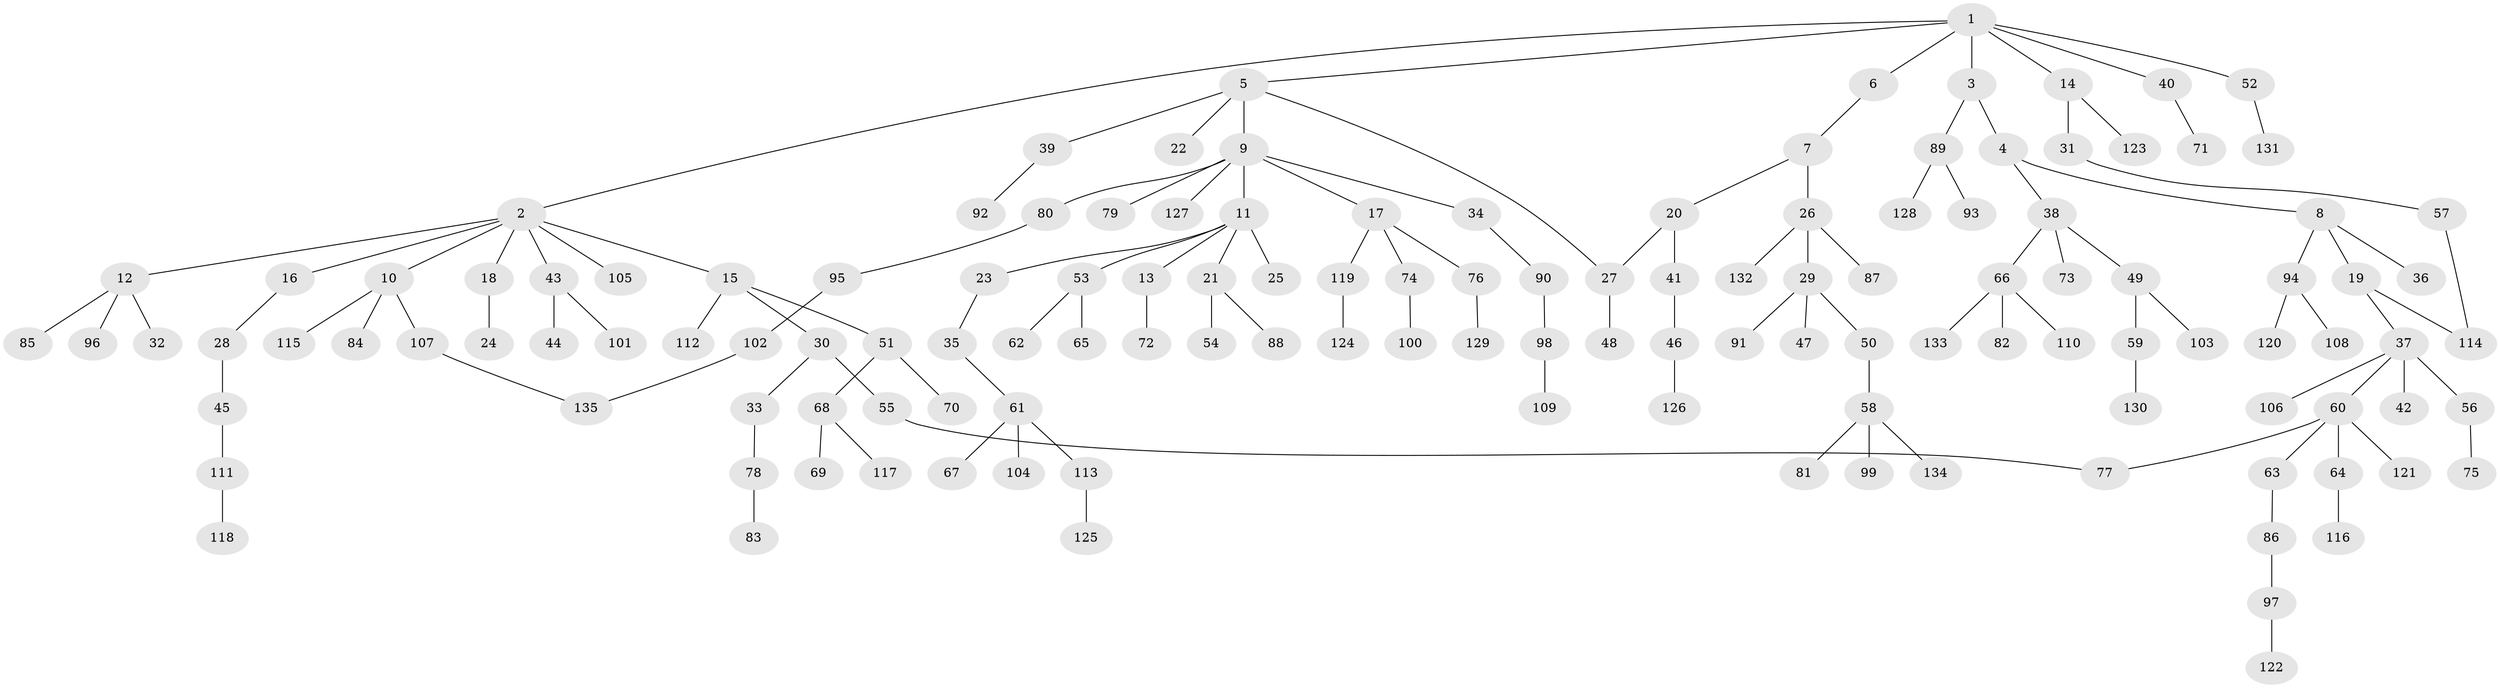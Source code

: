 // coarse degree distribution, {7: 0.010638297872340425, 10: 0.010638297872340425, 3: 0.0851063829787234, 5: 0.031914893617021274, 6: 0.031914893617021274, 4: 0.0425531914893617, 9: 0.010638297872340425, 2: 0.23404255319148937, 1: 0.5425531914893617}
// Generated by graph-tools (version 1.1) at 2025/23/03/03/25 07:23:31]
// undirected, 135 vertices, 138 edges
graph export_dot {
graph [start="1"]
  node [color=gray90,style=filled];
  1;
  2;
  3;
  4;
  5;
  6;
  7;
  8;
  9;
  10;
  11;
  12;
  13;
  14;
  15;
  16;
  17;
  18;
  19;
  20;
  21;
  22;
  23;
  24;
  25;
  26;
  27;
  28;
  29;
  30;
  31;
  32;
  33;
  34;
  35;
  36;
  37;
  38;
  39;
  40;
  41;
  42;
  43;
  44;
  45;
  46;
  47;
  48;
  49;
  50;
  51;
  52;
  53;
  54;
  55;
  56;
  57;
  58;
  59;
  60;
  61;
  62;
  63;
  64;
  65;
  66;
  67;
  68;
  69;
  70;
  71;
  72;
  73;
  74;
  75;
  76;
  77;
  78;
  79;
  80;
  81;
  82;
  83;
  84;
  85;
  86;
  87;
  88;
  89;
  90;
  91;
  92;
  93;
  94;
  95;
  96;
  97;
  98;
  99;
  100;
  101;
  102;
  103;
  104;
  105;
  106;
  107;
  108;
  109;
  110;
  111;
  112;
  113;
  114;
  115;
  116;
  117;
  118;
  119;
  120;
  121;
  122;
  123;
  124;
  125;
  126;
  127;
  128;
  129;
  130;
  131;
  132;
  133;
  134;
  135;
  1 -- 2;
  1 -- 3;
  1 -- 5;
  1 -- 6;
  1 -- 14;
  1 -- 40;
  1 -- 52;
  2 -- 10;
  2 -- 12;
  2 -- 15;
  2 -- 16;
  2 -- 18;
  2 -- 43;
  2 -- 105;
  3 -- 4;
  3 -- 89;
  4 -- 8;
  4 -- 38;
  5 -- 9;
  5 -- 22;
  5 -- 27;
  5 -- 39;
  6 -- 7;
  7 -- 20;
  7 -- 26;
  8 -- 19;
  8 -- 36;
  8 -- 94;
  9 -- 11;
  9 -- 17;
  9 -- 34;
  9 -- 79;
  9 -- 80;
  9 -- 127;
  10 -- 84;
  10 -- 107;
  10 -- 115;
  11 -- 13;
  11 -- 21;
  11 -- 23;
  11 -- 25;
  11 -- 53;
  12 -- 32;
  12 -- 85;
  12 -- 96;
  13 -- 72;
  14 -- 31;
  14 -- 123;
  15 -- 30;
  15 -- 51;
  15 -- 112;
  16 -- 28;
  17 -- 74;
  17 -- 76;
  17 -- 119;
  18 -- 24;
  19 -- 37;
  19 -- 114;
  20 -- 41;
  20 -- 27;
  21 -- 54;
  21 -- 88;
  23 -- 35;
  26 -- 29;
  26 -- 87;
  26 -- 132;
  27 -- 48;
  28 -- 45;
  29 -- 47;
  29 -- 50;
  29 -- 91;
  30 -- 33;
  30 -- 55;
  31 -- 57;
  33 -- 78;
  34 -- 90;
  35 -- 61;
  37 -- 42;
  37 -- 56;
  37 -- 60;
  37 -- 106;
  38 -- 49;
  38 -- 66;
  38 -- 73;
  39 -- 92;
  40 -- 71;
  41 -- 46;
  43 -- 44;
  43 -- 101;
  45 -- 111;
  46 -- 126;
  49 -- 59;
  49 -- 103;
  50 -- 58;
  51 -- 68;
  51 -- 70;
  52 -- 131;
  53 -- 62;
  53 -- 65;
  55 -- 77;
  56 -- 75;
  57 -- 114;
  58 -- 81;
  58 -- 99;
  58 -- 134;
  59 -- 130;
  60 -- 63;
  60 -- 64;
  60 -- 121;
  60 -- 77;
  61 -- 67;
  61 -- 104;
  61 -- 113;
  63 -- 86;
  64 -- 116;
  66 -- 82;
  66 -- 110;
  66 -- 133;
  68 -- 69;
  68 -- 117;
  74 -- 100;
  76 -- 129;
  78 -- 83;
  80 -- 95;
  86 -- 97;
  89 -- 93;
  89 -- 128;
  90 -- 98;
  94 -- 108;
  94 -- 120;
  95 -- 102;
  97 -- 122;
  98 -- 109;
  102 -- 135;
  107 -- 135;
  111 -- 118;
  113 -- 125;
  119 -- 124;
}
